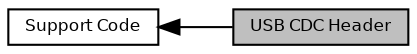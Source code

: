digraph "USB CDC Header"
{
  bgcolor="transparent";
  edge [fontname="Helvetica",fontsize="8",labelfontname="Helvetica",labelfontsize="8"];
  node [fontname="Helvetica",fontsize="8",shape=record];
  rankdir=LR;
  Node0 [label="USB CDC Header",height=0.2,width=0.4,color="black", fillcolor="grey75", style="filled", fontcolor="black"];
  Node1 [label="Support Code",height=0.2,width=0.4,color="black",URL="$group___h_a_l___s_u_p_p_o_r_t.html",tooltip="HAL Support Code. "];
  Node1->Node0 [shape=plaintext, dir="back", style="solid"];
}
